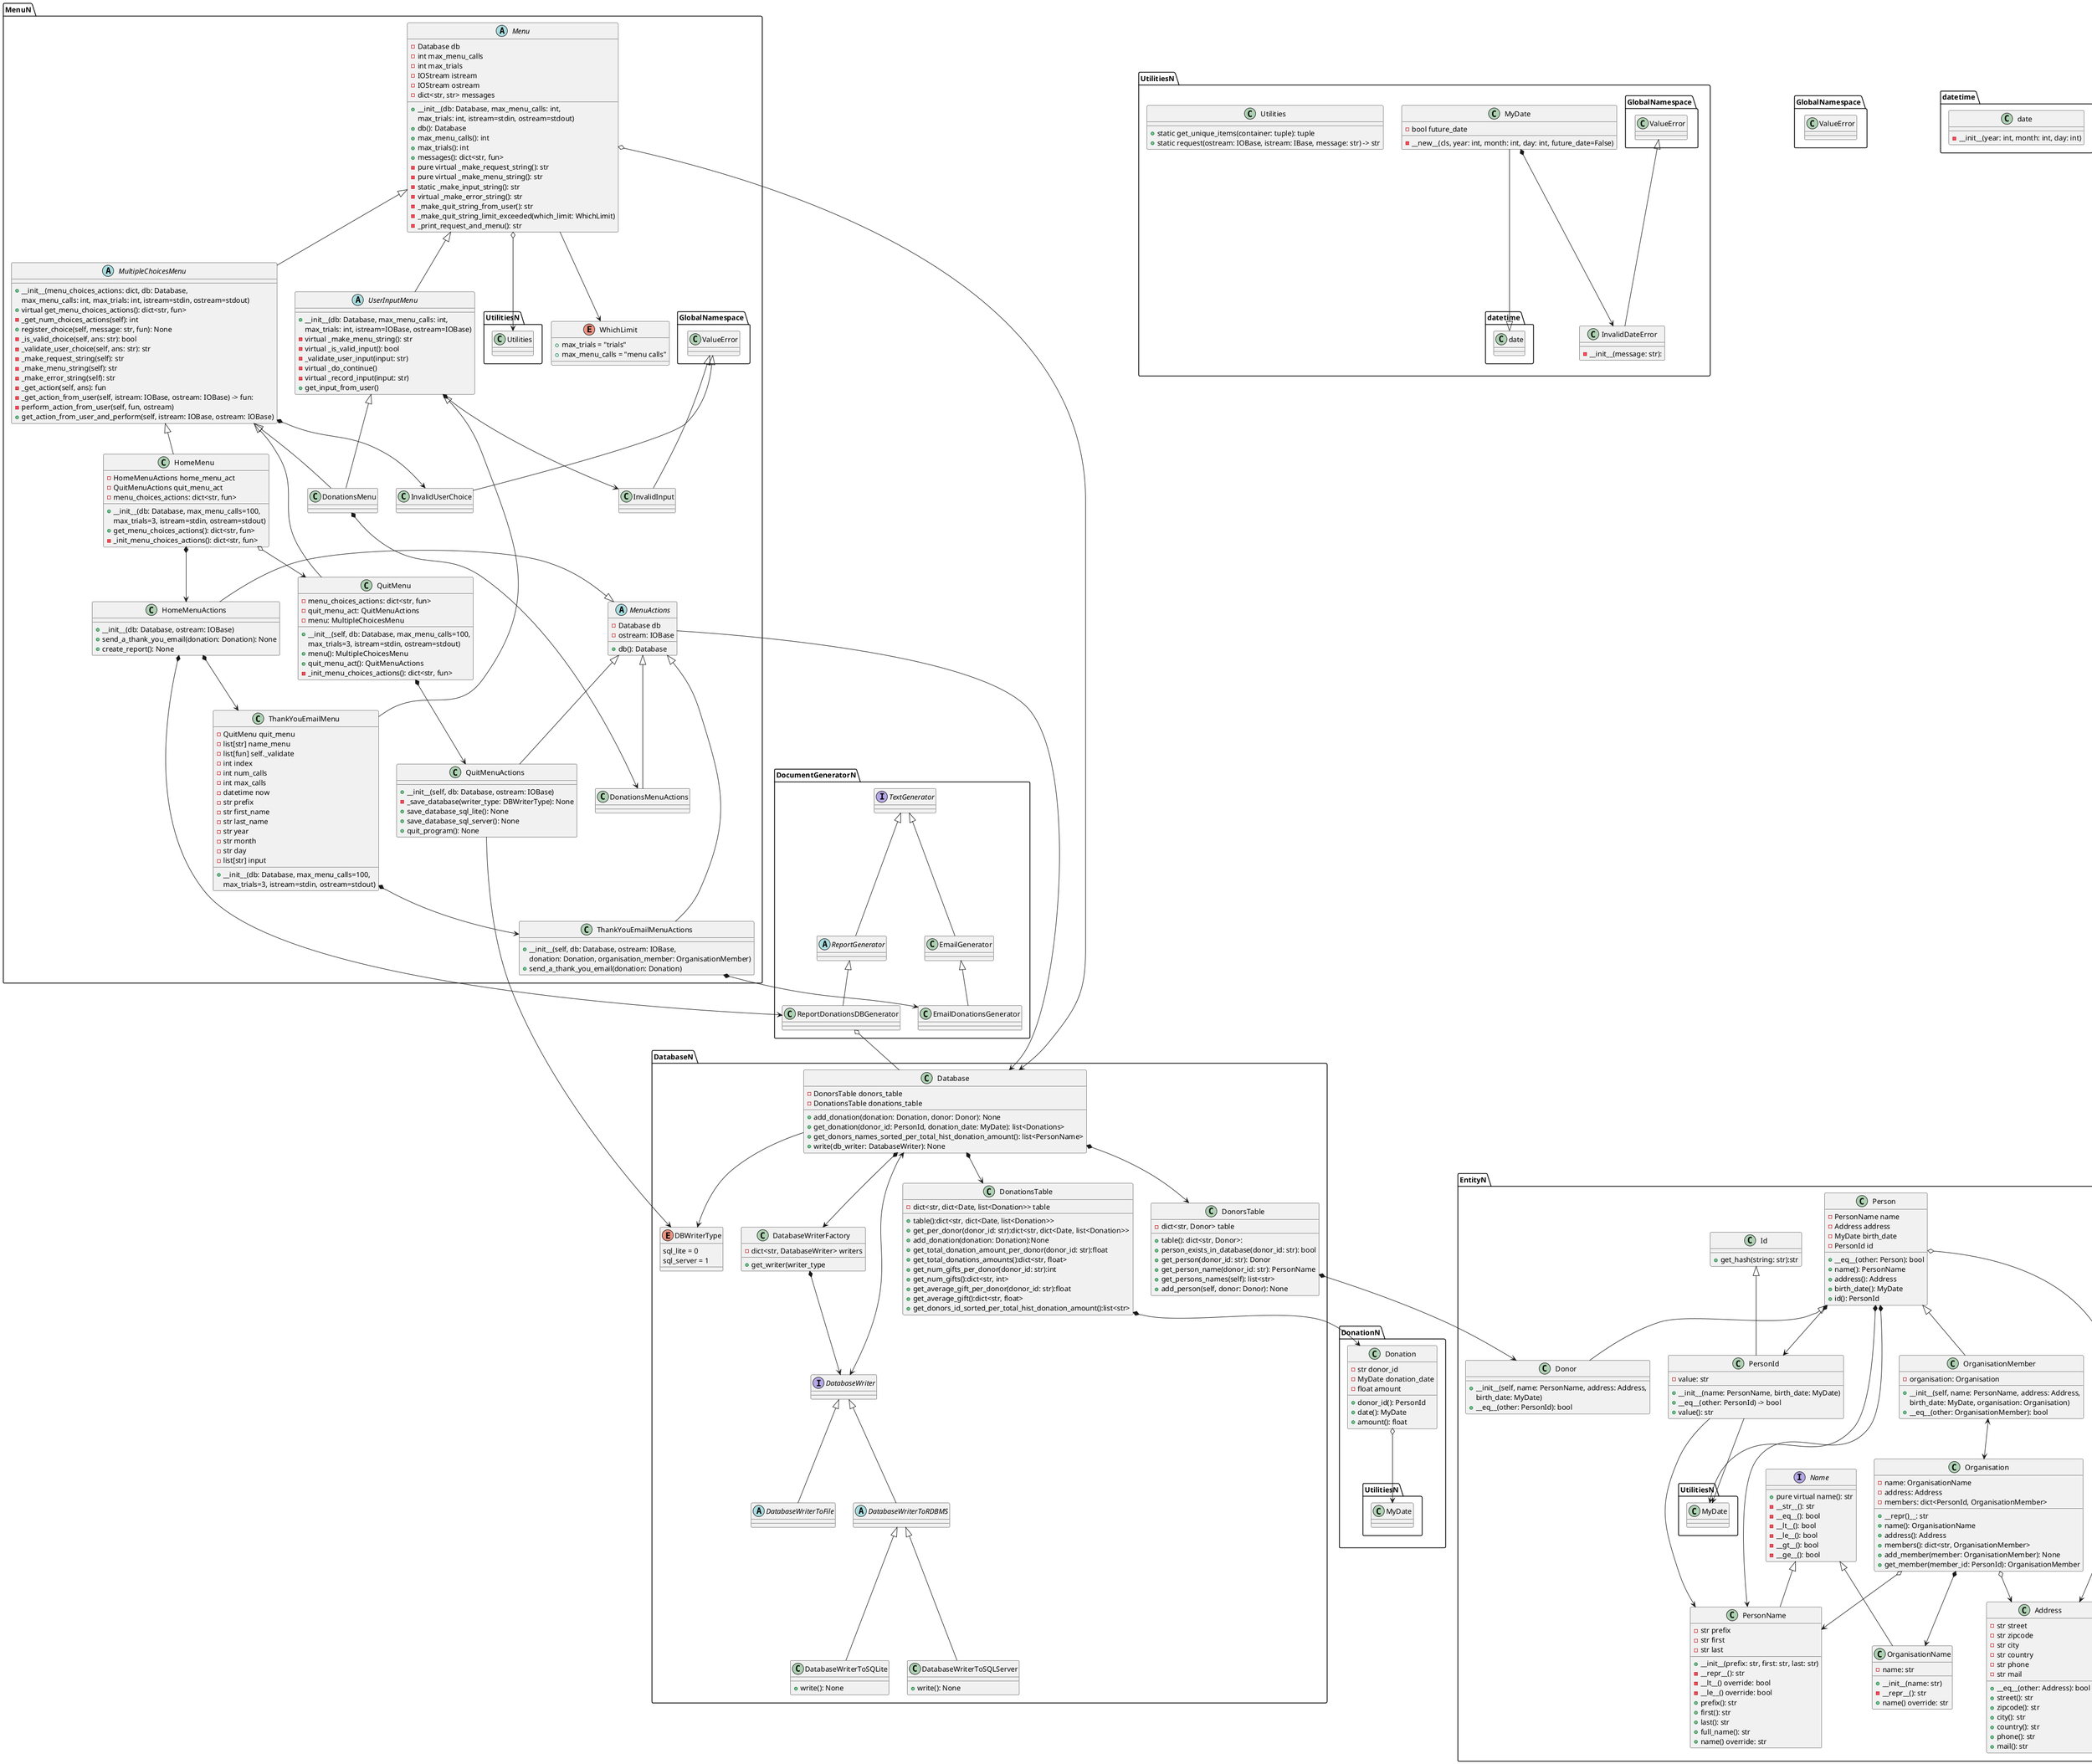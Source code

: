 @startuml

namespace EntityN{
Interface Name{
+ pure virtual name(): str
- __str__(): str
- __eq__(): bool
- __lt__(): bool
- __le__(): bool
- __gt__(): bool
- __ge__(): bool
}

class PersonName{
- str prefix
- str first
- str last
+ __init__(prefix: str, first: str, last: str)
- __repr__(): str
- __lt__() override: bool
- __le__() override: bool
+ prefix(): str
+ first(): str
+ last(): str
+ full_name(): str
+ name() override: str
}

Name <|-- PersonName

class Address{
- str street
- str zipcode
- str city
- str country
- str phone
- str mail
+ __eq__(other: Address): bool
+ street(): str
+ zipcode(): str
+ city(): str
+ country(): str
+ phone(): str
+ mail(): str
}

class Organisation{
- name: OrganisationName
- address: Address
- members: dict<PersonId, OrganisationMember>
+ __repr()__: str
+ name(): OrganisationName
+ address(): Address
+ members(): dict<str, OrganisationMember>
+ add_member(member: OrganisationMember): None
+ get_member(member_id: PersonId): OrganisationMember
}

class OrganisationName{
- name: str
+ __init__(name: str)
- __repr__(): str
+ name() override: str
}
Name <|-- OrganisationName

Organisation *--> OrganisationName

Organisation o--> Address
Organisation o--> PersonName

class PersonId{
- value: str
+ __init__(name: PersonName, birth_date: MyDate)
+ __eq__(other: PersonId) -> bool
+ value(): str
}

PersonId --> UtilitiesN.MyDate
PersonId --> PersonName

class Person{
- PersonName name
- Address address
- MyDate birth_date
- PersonId id
+ __eq__(other: Person): bool
+ name(): PersonName
+ address(): Address
+ birth_date(): MyDate
+ id(): PersonId
}

Person *--> PersonName
Person o--> Address
Person *--> UtilitiesN.MyDate

class OrganisationMember{
- organisation: Organisation
+ __init__(self, name: PersonName, address: Address,
           birth_date: MyDate, organisation: Organisation)
+ __eq__(other: OrganisationMember): bool
}

Person <|-- OrganisationMember
OrganisationMember <--> Organisation

class Donor{
+ __init__(self, name: PersonName, address: Address,
           birth_date: MyDate)
+ __eq__(other: PersonId): bool
}

class Id{
+ get_hash(string: str):str
}

Id <|-- PersonId

Person *--> PersonId

Person <|-- Donor
}

namespace DonationN{
class Donation{
- str donor_id
- MyDate donation_date
- float amount
+ donor_id(): PersonId
+ date(): MyDate
+ amount(): float
}

Donation o--> UtilitiesN.MyDate
}

namespace DatabaseN{

class DonorsTable{
- dict<str, Donor> table
+ table(): dict<str, Donor>:
+ person_exists_in_database(donor_id: str): bool
+ get_person(donor_id: str): Donor
+ get_person_name(donor_id: str): PersonName
+ get_persons_names(self): list<str>
+ add_person(self, donor: Donor): None
}

class DonationsTable{
- dict<str, dict<Date, list<Donation>> table
+ table():dict<str, dict<Date, list<Donation>>
+ get_per_donor(donor_id: str):dict<str, dict<Date, list<Donation>>
+ add_donation(donation: Donation):None
+ get_total_donation_amount_per_donor(donor_id: str):float
+ get_total_donations_amounts():dict<str, float>
+ get_num_gifts_per_donor(donor_id: str):int
+ get_num_gifts():dict<str, int>
+ get_average_gift_per_donor(donor_id: str):float
+ get_average_gift():dict<str, float>
+ get_donors_id_sorted_per_total_hist_donation_amount():list<str>
}

class Database{
- DonorsTable donors_table
- DonationsTable donations_table
+ add_donation(donation: Donation, donor: Donor): None
+ get_donation(donor_id: PersonId, donation_date: MyDate): list<Donations>
+ get_donors_names_sorted_per_total_hist_donation_amount(): list<PersonName>
+ write(db_writer: DatabaseWriter): None
}

Database *--> DonationsTable
Database *--> DonorsTable
Database *--> DatabaseWriterFactory
DonorsTable  *--> EntityN.Donor
DonationsTable *--> DonationN.Donation

enum DBWriterType{
sql_lite = 0
sql_server = 1
}

Interface DatabaseWriter{

}
abstract class DatabaseWriterToFile
abstract class DatabaseWriterToRDBMS
class DatabaseWriterToSQLite{
+ write(): None
}

class DatabaseWriterToSQLServer{
+ write(): None
}

class DatabaseWriterFactory{
- dict<str, DatabaseWriter> writers
+ get_writer(writer_type
}

Database --> DBWriterType
DatabaseWriterFactory *--> DatabaseWriter
DatabaseWriter <|-- DatabaseWriterToRDBMS
DatabaseWriter <|-- DatabaseWriterToFile
DatabaseWriterToRDBMS <|-- DatabaseWriterToSQLite
DatabaseWriterToRDBMS <|-- DatabaseWriterToSQLServer



DatabaseWriter <--> DatabaseN.Database
}

namespace DocumentGeneratorN{
Interface TextGenerator{
}

abstract class ReportGenerator{
}

TextGenerator <|-- ReportGenerator

class ReportDonationsDBGenerator{
}

ReportGenerator <|-- ReportDonationsDBGenerator

ReportDonationsDBGenerator o-- DatabaseN.Database

class EmailGenerator{
}

TextGenerator <|-- EmailGenerator

class EmailDonationsGenerator{
}

EmailGenerator <|-- EmailDonationsGenerator
}

namespace MenuN{

class InvalidInput{
}

class InvalidUserChoice{
}

GlobalNamespace.ValueError <|-- InvalidInput
GlobalNamespace.ValueError <|-- InvalidUserChoice

enum WhichLimit{
    + max_trials = "trials"
    + max_menu_calls = "menu calls"
}

Abstract class Menu{
- Database db
- int max_menu_calls
- int max_trials
- IOStream istream
- IOStream ostream
- dict<str, str> messages
+ __init__(db: Database, max_menu_calls: int,
 max_trials: int, istream=stdin, ostream=stdout)
+ db(): Database
+ max_menu_calls(): int
+ max_trials(): int
+ messages(): dict<str, fun>
- pure virtual _make_request_string(): str
- pure virtual _make_menu_string(): str
- static _make_input_string(): str
- virtual _make_error_string(): str
- _make_quit_string_from_user(): str
- _make_quit_string_limit_exceeded(which_limit: WhichLimit)
- _print_request_and_menu(): str
}

Menu --> WhichLimit
Menu o--> DatabaseN.Database
Menu o--> UtilitiesN.Utilities

abstract class MenuActions{
- Database db
- ostream: IOBase
+ db(): Database
}

MenuActions --> DatabaseN.Database

abstract class MultipleChoicesMenu{
+ __init__(menu_choices_actions: dict, db: Database,
 max_menu_calls: int, max_trials: int, istream=stdin, ostream=stdout)
+ virtual get_menu_choices_actions(): dict<str, fun>
- _get_num_choices_actions(self): int
+ register_choice(self, message: str, fun): None
- _is_valid_choice(self, ans: str): bool
- _validate_user_choice(self, ans: str): str
- _make_request_string(self): str
- _make_menu_string(self): str
- _make_error_string(self): str
- _get_action(self, ans): fun
- _get_action_from_user(self, istream: IOBase, ostream: IOBase) -> fun:
- perform_action_from_user(self, fun, ostream)
+ get_action_from_user_and_perform(self, istream: IOBase, ostream: IOBase)
}

Menu <|-- MultipleChoicesMenu
MultipleChoicesMenu *--> InvalidUserChoice

abstract class UserInputMenu{
+ __init__(db: Database, max_menu_calls: int,
 max_trials: int, istream=IOBase, ostream=IOBase)
- virtual _make_menu_string(): str
- virtual _is_valid_input(): bool
- _validate_user_input(input: str)
- virtual _do_continue()
- virtual _record_input(input: str)
+ get_input_from_user()
}

Menu <|-- UserInputMenu
UserInputMenu *--> InvalidInput

class HomeMenu{
- HomeMenuActions home_menu_act
- QuitMenuActions quit_menu_act
- menu_choices_actions: dict<str, fun>
+ __init__(db: Database, max_menu_calls=100,
 max_trials=3, istream=stdin, ostream=stdout)
+ get_menu_choices_actions(): dict<str, fun>
- _init_menu_choices_actions(): dict<str, fun>
}

MultipleChoicesMenu <|-- HomeMenu

class HomeMenuActions{
+ __init__(db: Database, ostream: IOBase)
+ send_a_thank_you_email(donation: Donation): None
+ create_report(): None
}

MenuActions <|- HomeMenuActions
HomeMenu *--> HomeMenuActions
HomeMenuActions *--> DocumentGeneratorN.ReportDonationsDBGenerator

class QuitMenu{
- menu_choices_actions: dict<str, fun>
- quit_menu_act: QuitMenuActions
- menu: MultipleChoicesMenu
+ __init__(self, db: Database, max_menu_calls=100,
 max_trials=3, istream=stdin, ostream=stdout)
+ menu(): MultipleChoicesMenu
+ quit_menu_act(): QuitMenuActions
- _init_menu_choices_actions(): dict<str, fun>
}

MultipleChoicesMenu <|-- QuitMenu
HomeMenu o--> QuitMenu

class QuitMenuActions{
+ __init__(self, db: Database, ostream: IOBase)
- _save_database(writer_type: DBWriterType): None
+ save_database_sql_lite(): None
+ save_database_sql_server(): None
+ quit_program(): None
}

MenuActions <|-- QuitMenuActions
QuitMenu *--> QuitMenuActions
QuitMenuActions --> DatabaseN.DBWriterType

class DonationsMenu{
}

MultipleChoicesMenu <|-- DonationsMenu
UserInputMenu <|-- DonationsMenu

class DonationsMenuActions{
}

MenuActions <|-- DonationsMenuActions
DonationsMenu *--> DonationsMenuActions

class ThankYouEmailMenu{
- QuitMenu quit_menu
- list[str] name_menu
- list[fun] self._validate
- int index
- int num_calls
- int max_calls
- datetime now
- str prefix
- str first_name
- str last_name
- str year
- str month
- str day
- list[str] input
+ __init__(db: Database, max_menu_calls=100,
           max_trials=3, istream=stdin, ostream=stdout)
}

HomeMenuActions *--> ThankYouEmailMenu
UserInputMenu <|-- ThankYouEmailMenu

class ThankYouEmailMenuActions{
+ __init__(self, db: Database, ostream: IOBase,
 donation: Donation, organisation_member: OrganisationMember)
+ send_a_thank_you_email(donation: Donation)
}

MenuActions <|-- ThankYouEmailMenuActions
ThankYouEmailMenuActions *--> DocumentGeneratorN.EmailDonationsGenerator
ThankYouEmailMenu *--> ThankYouEmailMenuActions
}

namespace UtilitiesN{

class InvalidDateError{
- __init__(message: str):
}

GlobalNamespace.ValueError <|-- InvalidDateError

class MyDate{
- bool future_date
- __new__(cls, year: int, month: int, day: int, future_date=False)
}

MyDate --|> datetime.date
MyDate *--> InvalidDateError

class Utilities{
+ static get_unique_items(container: tuple): tuple
+ static request(ostream: IOBase, istream: IBase, message: str) -> str
}
}

namespace GlobalNamespace{

class ValueError

}

namespace datetime{
class date{
- __init__(year: int, month: int, day: int)
}
}

@enduml